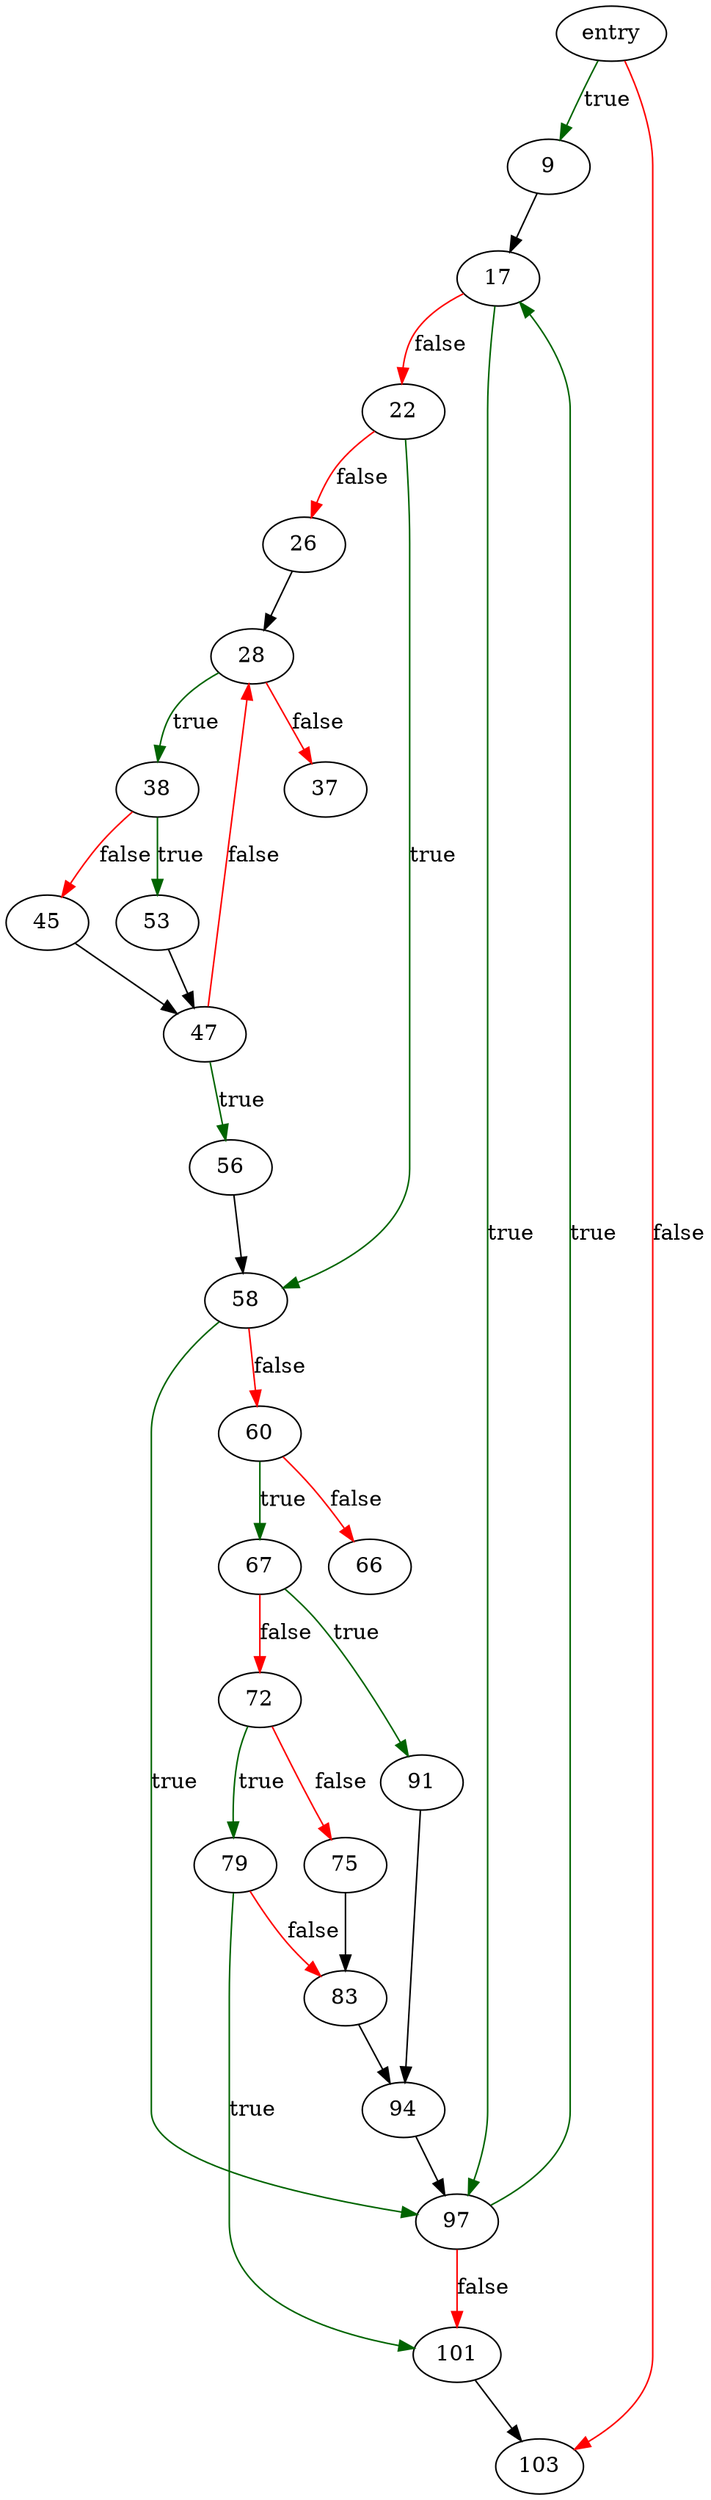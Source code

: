 digraph "transfer_entries" {
	// Node definitions.
	3 [label=entry];
	9;
	17;
	22;
	26;
	28;
	37;
	38;
	45;
	47;
	53;
	56;
	58;
	60;
	66;
	67;
	72;
	75;
	79;
	83;
	91;
	94;
	97;
	101;
	103;

	// Edge definitions.
	3 -> 9 [
		color=darkgreen
		label=true
	];
	3 -> 103 [
		color=red
		label=false
	];
	9 -> 17;
	17 -> 22 [
		color=red
		label=false
	];
	17 -> 97 [
		color=darkgreen
		label=true
	];
	22 -> 26 [
		color=red
		label=false
	];
	22 -> 58 [
		color=darkgreen
		label=true
	];
	26 -> 28;
	28 -> 37 [
		color=red
		label=false
	];
	28 -> 38 [
		color=darkgreen
		label=true
	];
	38 -> 45 [
		color=red
		label=false
	];
	38 -> 53 [
		color=darkgreen
		label=true
	];
	45 -> 47;
	47 -> 28 [
		color=red
		label=false
	];
	47 -> 56 [
		color=darkgreen
		label=true
	];
	53 -> 47;
	56 -> 58;
	58 -> 60 [
		color=red
		label=false
	];
	58 -> 97 [
		color=darkgreen
		label=true
	];
	60 -> 66 [
		color=red
		label=false
	];
	60 -> 67 [
		color=darkgreen
		label=true
	];
	67 -> 72 [
		color=red
		label=false
	];
	67 -> 91 [
		color=darkgreen
		label=true
	];
	72 -> 75 [
		color=red
		label=false
	];
	72 -> 79 [
		color=darkgreen
		label=true
	];
	75 -> 83;
	79 -> 83 [
		color=red
		label=false
	];
	79 -> 101 [
		color=darkgreen
		label=true
	];
	83 -> 94;
	91 -> 94;
	94 -> 97;
	97 -> 17 [
		color=darkgreen
		label=true
	];
	97 -> 101 [
		color=red
		label=false
	];
	101 -> 103;
}